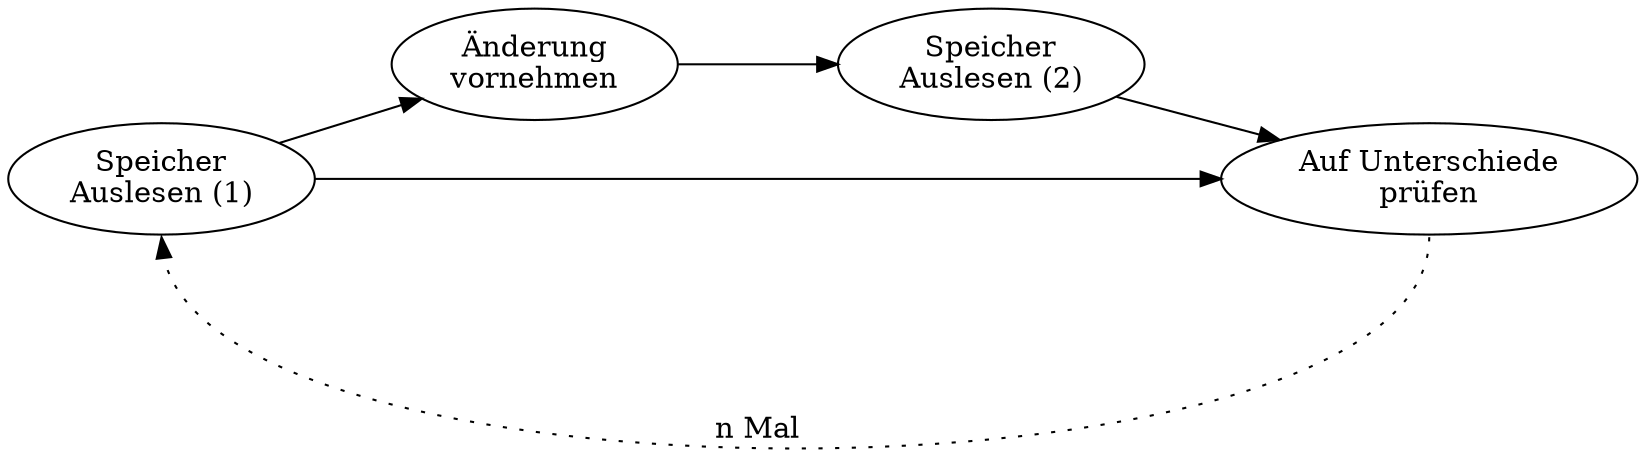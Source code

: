 digraph G {
	rankdir=LR;

	read1 -> change -> read2 -> compare;
	read1 -> compare;

	compare:s -> read1:s [style=dotted,labeldistance=10.0,label="n Mal"];

	read1 [label="Speicher\nAuslesen (1)"];
	change [label="Änderung\nvornehmen"];
	read2 [label="Speicher\nAuslesen (2)"];
	compare [label="Auf Unterschiede\nprüfen"];
}
